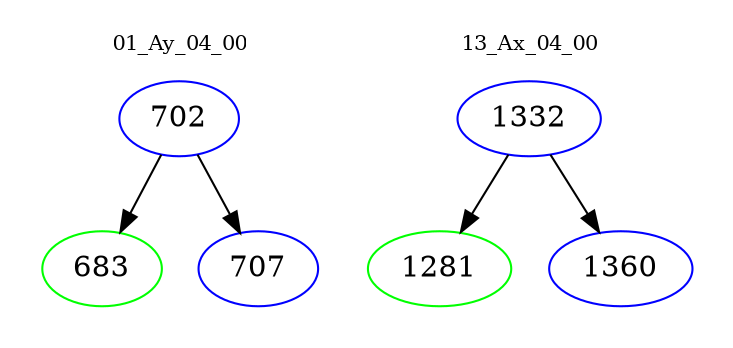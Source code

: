 digraph{
subgraph cluster_0 {
color = white
label = "01_Ay_04_00";
fontsize=10;
T0_702 [label="702", color="blue"]
T0_702 -> T0_683 [color="black"]
T0_683 [label="683", color="green"]
T0_702 -> T0_707 [color="black"]
T0_707 [label="707", color="blue"]
}
subgraph cluster_1 {
color = white
label = "13_Ax_04_00";
fontsize=10;
T1_1332 [label="1332", color="blue"]
T1_1332 -> T1_1281 [color="black"]
T1_1281 [label="1281", color="green"]
T1_1332 -> T1_1360 [color="black"]
T1_1360 [label="1360", color="blue"]
}
}
